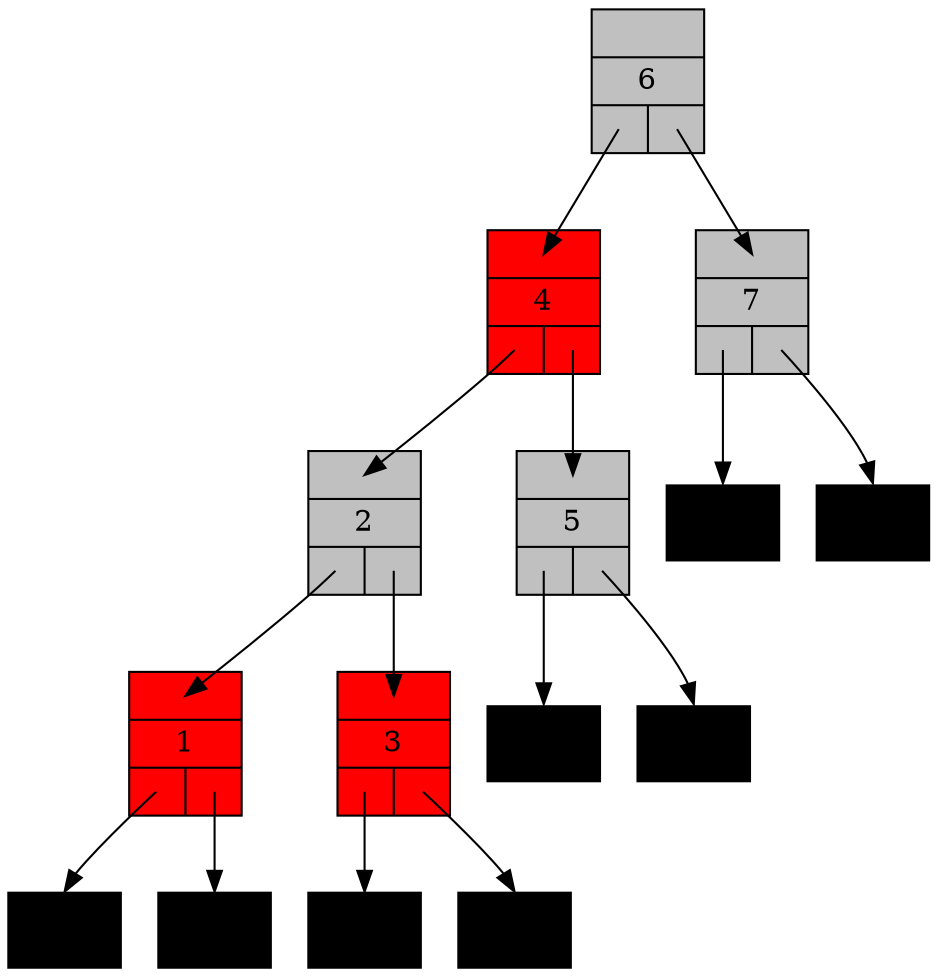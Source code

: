 digraph RedBlackTree {
	graph [ranksep=0.5];
	node [shape = record];

	n1 [style=filled, fillcolor=red,label="{{<parent>}|1|{<left>|<right>}}"];
	lnil1 [style=filled, fillcolor=black, label="NIL"];
	n1:left:c -> lnil1:n [headclip=false, tailclip=false]
	rnil1 [style=filled, fillcolor=black, label="NIL"];
	n1:right:c -> rnil1:n [headclip=false, tailclip=false]
	n2 [style=filled, fillcolor=grey,label="{{<parent>}|2|{<left>|<right>}}"];
	n2:left:c -> n1:parent:c [headclip=false, tailclip=false]
	n2:right:c -> n3:parent:c [headclip=false, tailclip=false]
	n3 [style=filled, fillcolor=red,label="{{<parent>}|3|{<left>|<right>}}"];
	lnil3 [style=filled, fillcolor=black, label="NIL"];
	n3:left:c -> lnil3:n [headclip=false, tailclip=false]
	rnil3 [style=filled, fillcolor=black, label="NIL"];
	n3:right:c -> rnil3:n [headclip=false, tailclip=false]
	n4 [style=filled, fillcolor=red,label="{{<parent>}|4|{<left>|<right>}}"];
	n4:left:c -> n2:parent:c [headclip=false, tailclip=false]
	n4:right:c -> n5:parent:c [headclip=false, tailclip=false]
	n5 [style=filled, fillcolor=grey,label="{{<parent>}|5|{<left>|<right>}}"];
	lnil5 [style=filled, fillcolor=black, label="NIL"];
	n5:left:c -> lnil5:n [headclip=false, tailclip=false]
	rnil5 [style=filled, fillcolor=black, label="NIL"];
	n5:right:c -> rnil5:n [headclip=false, tailclip=false]
	n6 [style=filled, fillcolor=grey,label="{{<parent>}|6|{<left>|<right>}}"];
	n6:left:c -> n4:parent:c [headclip=false, tailclip=false]
	n6:right:c -> n7:parent:c [headclip=false, tailclip=false]
	n7 [style=filled, fillcolor=grey,label="{{<parent>}|7|{<left>|<right>}}"];
	lnil7 [style=filled, fillcolor=black, label="NIL"];
	n7:left:c -> lnil7:n [headclip=false, tailclip=false]
	rnil7 [style=filled, fillcolor=black, label="NIL"];
	n7:right:c -> rnil7:n [headclip=false, tailclip=false]

}

